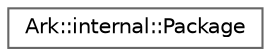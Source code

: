 digraph "Graphical Class Hierarchy"
{
 // INTERACTIVE_SVG=YES
 // LATEX_PDF_SIZE
  bgcolor="transparent";
  edge [fontname=Helvetica,fontsize=10,labelfontname=Helvetica,labelfontsize=10];
  node [fontname=Helvetica,fontsize=10,shape=box,height=0.2,width=0.4];
  rankdir="LR";
  Node0 [id="Node000000",label="Ark::internal::Package",height=0.2,width=0.4,color="grey40", fillcolor="white", style="filled",URL="$dd/d76/structArk_1_1internal_1_1Package.html",tooltip=" "];
}
